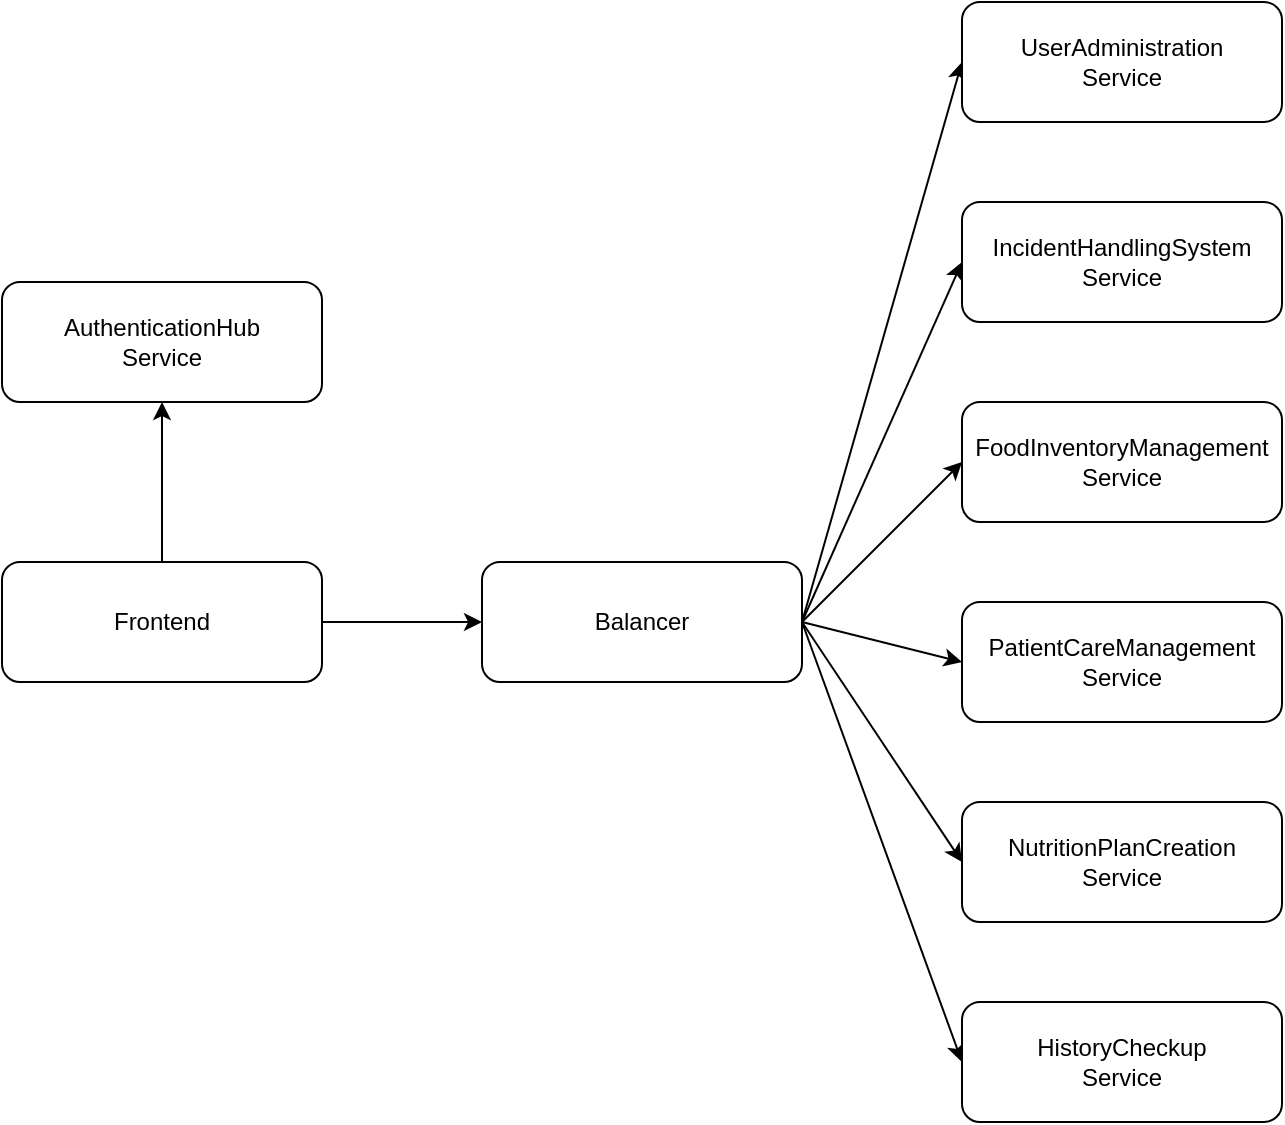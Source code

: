 <mxfile>
    <diagram id="VSpIarpMbcWlLEt-PTW7" name="Página-1">
        <mxGraphModel dx="664" dy="253" grid="1" gridSize="10" guides="1" tooltips="1" connect="1" arrows="1" fold="1" page="1" pageScale="1" pageWidth="827" pageHeight="1169" math="0" shadow="0">
            <root>
                <mxCell id="0"/>
                <mxCell id="1" parent="0"/>
                <mxCell id="13" style="edgeStyle=none;html=1;exitX=1;exitY=0.5;exitDx=0;exitDy=0;entryX=0;entryY=0.5;entryDx=0;entryDy=0;" parent="1" source="2" target="4" edge="1">
                    <mxGeometry relative="1" as="geometry"/>
                </mxCell>
                <mxCell id="14" style="edgeStyle=none;html=1;exitX=0.5;exitY=0;exitDx=0;exitDy=0;entryX=0.5;entryY=1;entryDx=0;entryDy=0;" parent="1" source="2" target="3" edge="1">
                    <mxGeometry relative="1" as="geometry"/>
                </mxCell>
                <mxCell id="2" value="Frontend" style="rounded=1;whiteSpace=wrap;html=1;" parent="1" vertex="1">
                    <mxGeometry x="40" y="330" width="160" height="60" as="geometry"/>
                </mxCell>
                <mxCell id="3" value="AuthenticationHub&lt;br&gt;Service" style="rounded=1;whiteSpace=wrap;html=1;" parent="1" vertex="1">
                    <mxGeometry x="40" y="190" width="160" height="60" as="geometry"/>
                </mxCell>
                <mxCell id="11" style="edgeStyle=none;html=1;exitX=1;exitY=0.5;exitDx=0;exitDy=0;entryX=0;entryY=0.5;entryDx=0;entryDy=0;" parent="1" source="4" target="10" edge="1">
                    <mxGeometry relative="1" as="geometry">
                        <mxPoint x="500" y="210" as="targetPoint"/>
                    </mxGeometry>
                </mxCell>
                <mxCell id="12" style="edgeStyle=none;html=1;exitX=1;exitY=0.5;exitDx=0;exitDy=0;entryX=0;entryY=0.5;entryDx=0;entryDy=0;" parent="1" source="4" target="5" edge="1">
                    <mxGeometry relative="1" as="geometry"/>
                </mxCell>
                <mxCell id="15" style="edgeStyle=none;html=1;exitX=1;exitY=0.5;exitDx=0;exitDy=0;entryX=0;entryY=0.5;entryDx=0;entryDy=0;" edge="1" parent="1" source="4" target="6">
                    <mxGeometry relative="1" as="geometry"/>
                </mxCell>
                <mxCell id="16" style="edgeStyle=none;html=1;exitX=1;exitY=0.5;exitDx=0;exitDy=0;entryX=0;entryY=0.5;entryDx=0;entryDy=0;" edge="1" parent="1" source="4" target="8">
                    <mxGeometry relative="1" as="geometry"/>
                </mxCell>
                <mxCell id="17" style="edgeStyle=none;html=1;exitX=1;exitY=0.5;exitDx=0;exitDy=0;entryX=0;entryY=0.5;entryDx=0;entryDy=0;" edge="1" parent="1" source="4" target="7">
                    <mxGeometry relative="1" as="geometry"/>
                </mxCell>
                <mxCell id="18" style="edgeStyle=none;html=1;exitX=1;exitY=0.5;exitDx=0;exitDy=0;entryX=0;entryY=0.5;entryDx=0;entryDy=0;" edge="1" parent="1" source="4" target="9">
                    <mxGeometry relative="1" as="geometry"/>
                </mxCell>
                <mxCell id="4" value="Balancer" style="rounded=1;whiteSpace=wrap;html=1;" parent="1" vertex="1">
                    <mxGeometry x="280" y="330" width="160" height="60" as="geometry"/>
                </mxCell>
                <mxCell id="5" value="PatientCareManagement&lt;br&gt;Service" style="rounded=1;whiteSpace=wrap;html=1;" parent="1" vertex="1">
                    <mxGeometry x="520" y="350" width="160" height="60" as="geometry"/>
                </mxCell>
                <mxCell id="6" value="FoodInventoryManagement&lt;br&gt;Service" style="rounded=1;whiteSpace=wrap;html=1;" parent="1" vertex="1">
                    <mxGeometry x="520" y="250" width="160" height="60" as="geometry"/>
                </mxCell>
                <mxCell id="7" value="NutritionPlanCreation&lt;br&gt;Service" style="rounded=1;whiteSpace=wrap;html=1;" parent="1" vertex="1">
                    <mxGeometry x="520" y="450" width="160" height="60" as="geometry"/>
                </mxCell>
                <mxCell id="8" value="IncidentHandlingSystem&lt;br&gt;Service" style="rounded=1;whiteSpace=wrap;html=1;" parent="1" vertex="1">
                    <mxGeometry x="520" y="150" width="160" height="60" as="geometry"/>
                </mxCell>
                <mxCell id="9" value="HistoryCheckup&lt;br&gt;Service" style="rounded=1;whiteSpace=wrap;html=1;" parent="1" vertex="1">
                    <mxGeometry x="520" y="550" width="160" height="60" as="geometry"/>
                </mxCell>
                <mxCell id="10" value="UserAdministration&lt;br&gt;Service" style="rounded=1;whiteSpace=wrap;html=1;" parent="1" vertex="1">
                    <mxGeometry x="520" y="50" width="160" height="60" as="geometry"/>
                </mxCell>
            </root>
        </mxGraphModel>
    </diagram>
</mxfile>
